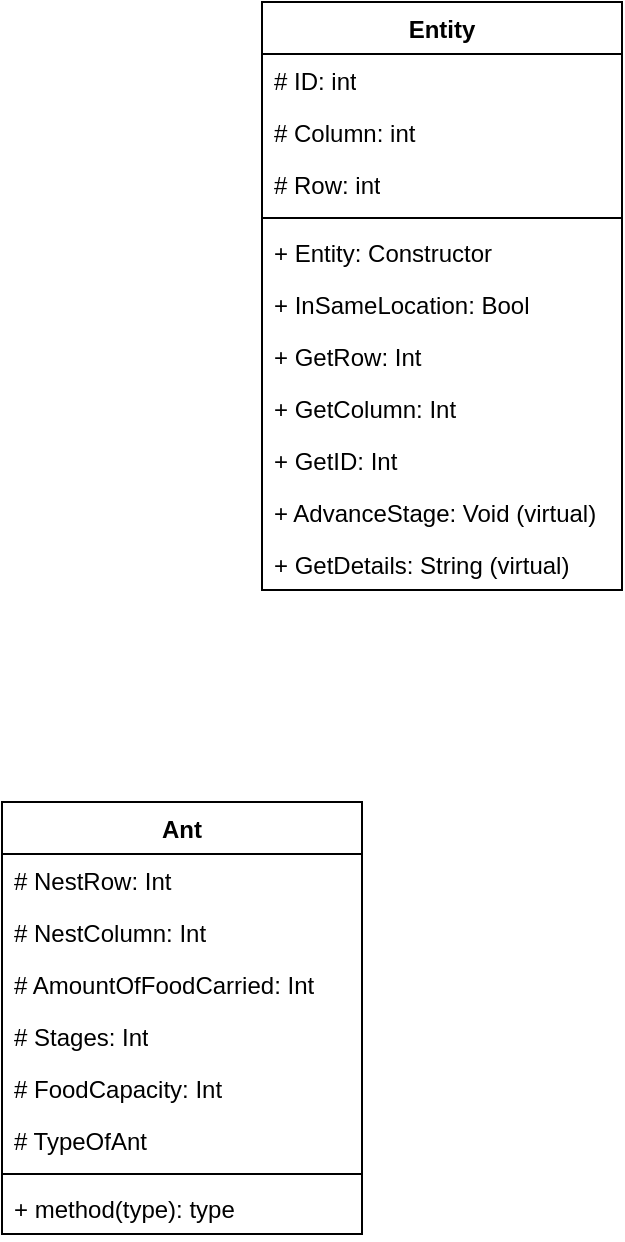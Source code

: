 <mxfile version="28.2.5">
  <diagram name="Page-1" id="xYkk1Latg6OwwjxB09yO">
    <mxGraphModel dx="866" dy="465" grid="1" gridSize="10" guides="1" tooltips="1" connect="1" arrows="1" fold="1" page="1" pageScale="1" pageWidth="850" pageHeight="1100" math="0" shadow="0">
      <root>
        <mxCell id="0" />
        <mxCell id="1" parent="0" />
        <mxCell id="FJYFKCmHfuNs8loGRJIJ-1" value="Entity" style="swimlane;fontStyle=1;align=center;verticalAlign=top;childLayout=stackLayout;horizontal=1;startSize=26;horizontalStack=0;resizeParent=1;resizeParentMax=0;resizeLast=0;collapsible=1;marginBottom=0;whiteSpace=wrap;html=1;" vertex="1" parent="1">
          <mxGeometry x="320" y="10" width="180" height="294" as="geometry" />
        </mxCell>
        <mxCell id="FJYFKCmHfuNs8loGRJIJ-6" value="# ID: int" style="text;strokeColor=none;fillColor=none;align=left;verticalAlign=top;spacingLeft=4;spacingRight=4;overflow=hidden;rotatable=0;points=[[0,0.5],[1,0.5]];portConstraint=eastwest;whiteSpace=wrap;html=1;" vertex="1" parent="FJYFKCmHfuNs8loGRJIJ-1">
          <mxGeometry y="26" width="180" height="26" as="geometry" />
        </mxCell>
        <mxCell id="FJYFKCmHfuNs8loGRJIJ-5" value="# Column: int" style="text;strokeColor=none;fillColor=none;align=left;verticalAlign=top;spacingLeft=4;spacingRight=4;overflow=hidden;rotatable=0;points=[[0,0.5],[1,0.5]];portConstraint=eastwest;whiteSpace=wrap;html=1;" vertex="1" parent="FJYFKCmHfuNs8loGRJIJ-1">
          <mxGeometry y="52" width="180" height="26" as="geometry" />
        </mxCell>
        <mxCell id="FJYFKCmHfuNs8loGRJIJ-2" value="# Row: int" style="text;strokeColor=none;fillColor=none;align=left;verticalAlign=top;spacingLeft=4;spacingRight=4;overflow=hidden;rotatable=0;points=[[0,0.5],[1,0.5]];portConstraint=eastwest;whiteSpace=wrap;html=1;" vertex="1" parent="FJYFKCmHfuNs8loGRJIJ-1">
          <mxGeometry y="78" width="180" height="26" as="geometry" />
        </mxCell>
        <mxCell id="FJYFKCmHfuNs8loGRJIJ-3" value="" style="line;strokeWidth=1;fillColor=none;align=left;verticalAlign=middle;spacingTop=-1;spacingLeft=3;spacingRight=3;rotatable=0;labelPosition=right;points=[];portConstraint=eastwest;strokeColor=inherit;" vertex="1" parent="FJYFKCmHfuNs8loGRJIJ-1">
          <mxGeometry y="104" width="180" height="8" as="geometry" />
        </mxCell>
        <mxCell id="FJYFKCmHfuNs8loGRJIJ-4" value="+ Entity: Constructor" style="text;strokeColor=none;fillColor=none;align=left;verticalAlign=top;spacingLeft=4;spacingRight=4;overflow=hidden;rotatable=0;points=[[0,0.5],[1,0.5]];portConstraint=eastwest;whiteSpace=wrap;html=1;" vertex="1" parent="FJYFKCmHfuNs8loGRJIJ-1">
          <mxGeometry y="112" width="180" height="26" as="geometry" />
        </mxCell>
        <mxCell id="FJYFKCmHfuNs8loGRJIJ-7" value="+ InSameLocation: Bool" style="text;strokeColor=none;fillColor=none;align=left;verticalAlign=top;spacingLeft=4;spacingRight=4;overflow=hidden;rotatable=0;points=[[0,0.5],[1,0.5]];portConstraint=eastwest;whiteSpace=wrap;html=1;" vertex="1" parent="FJYFKCmHfuNs8loGRJIJ-1">
          <mxGeometry y="138" width="180" height="26" as="geometry" />
        </mxCell>
        <mxCell id="FJYFKCmHfuNs8loGRJIJ-8" value="+ GetRow: Int" style="text;strokeColor=none;fillColor=none;align=left;verticalAlign=top;spacingLeft=4;spacingRight=4;overflow=hidden;rotatable=0;points=[[0,0.5],[1,0.5]];portConstraint=eastwest;whiteSpace=wrap;html=1;" vertex="1" parent="FJYFKCmHfuNs8loGRJIJ-1">
          <mxGeometry y="164" width="180" height="26" as="geometry" />
        </mxCell>
        <mxCell id="FJYFKCmHfuNs8loGRJIJ-9" value="+ GetColumn: Int" style="text;strokeColor=none;fillColor=none;align=left;verticalAlign=top;spacingLeft=4;spacingRight=4;overflow=hidden;rotatable=0;points=[[0,0.5],[1,0.5]];portConstraint=eastwest;whiteSpace=wrap;html=1;" vertex="1" parent="FJYFKCmHfuNs8loGRJIJ-1">
          <mxGeometry y="190" width="180" height="26" as="geometry" />
        </mxCell>
        <mxCell id="FJYFKCmHfuNs8loGRJIJ-10" value="+ GetID: Int" style="text;strokeColor=none;fillColor=none;align=left;verticalAlign=top;spacingLeft=4;spacingRight=4;overflow=hidden;rotatable=0;points=[[0,0.5],[1,0.5]];portConstraint=eastwest;whiteSpace=wrap;html=1;" vertex="1" parent="FJYFKCmHfuNs8loGRJIJ-1">
          <mxGeometry y="216" width="180" height="26" as="geometry" />
        </mxCell>
        <mxCell id="FJYFKCmHfuNs8loGRJIJ-11" value="+ AdvanceStage: Void (virtual)" style="text;strokeColor=none;fillColor=none;align=left;verticalAlign=top;spacingLeft=4;spacingRight=4;overflow=hidden;rotatable=0;points=[[0,0.5],[1,0.5]];portConstraint=eastwest;whiteSpace=wrap;html=1;" vertex="1" parent="FJYFKCmHfuNs8loGRJIJ-1">
          <mxGeometry y="242" width="180" height="26" as="geometry" />
        </mxCell>
        <mxCell id="FJYFKCmHfuNs8loGRJIJ-12" value="+ GetDetails: String (virtual)" style="text;strokeColor=none;fillColor=none;align=left;verticalAlign=top;spacingLeft=4;spacingRight=4;overflow=hidden;rotatable=0;points=[[0,0.5],[1,0.5]];portConstraint=eastwest;whiteSpace=wrap;html=1;" vertex="1" parent="FJYFKCmHfuNs8loGRJIJ-1">
          <mxGeometry y="268" width="180" height="26" as="geometry" />
        </mxCell>
        <mxCell id="FJYFKCmHfuNs8loGRJIJ-16" value="Ant" style="swimlane;fontStyle=1;align=center;verticalAlign=top;childLayout=stackLayout;horizontal=1;startSize=26;horizontalStack=0;resizeParent=1;resizeParentMax=0;resizeLast=0;collapsible=1;marginBottom=0;whiteSpace=wrap;html=1;" vertex="1" parent="1">
          <mxGeometry x="190" y="410" width="180" height="216" as="geometry" />
        </mxCell>
        <mxCell id="FJYFKCmHfuNs8loGRJIJ-25" value="# NestRow: Int" style="text;strokeColor=none;fillColor=none;align=left;verticalAlign=top;spacingLeft=4;spacingRight=4;overflow=hidden;rotatable=0;points=[[0,0.5],[1,0.5]];portConstraint=eastwest;whiteSpace=wrap;html=1;" vertex="1" parent="FJYFKCmHfuNs8loGRJIJ-16">
          <mxGeometry y="26" width="180" height="26" as="geometry" />
        </mxCell>
        <mxCell id="FJYFKCmHfuNs8loGRJIJ-24" value="# NestColumn: Int" style="text;strokeColor=none;fillColor=none;align=left;verticalAlign=top;spacingLeft=4;spacingRight=4;overflow=hidden;rotatable=0;points=[[0,0.5],[1,0.5]];portConstraint=eastwest;whiteSpace=wrap;html=1;" vertex="1" parent="FJYFKCmHfuNs8loGRJIJ-16">
          <mxGeometry y="52" width="180" height="26" as="geometry" />
        </mxCell>
        <mxCell id="FJYFKCmHfuNs8loGRJIJ-23" value="# AmountOfFoodCarried: Int" style="text;strokeColor=none;fillColor=none;align=left;verticalAlign=top;spacingLeft=4;spacingRight=4;overflow=hidden;rotatable=0;points=[[0,0.5],[1,0.5]];portConstraint=eastwest;whiteSpace=wrap;html=1;" vertex="1" parent="FJYFKCmHfuNs8loGRJIJ-16">
          <mxGeometry y="78" width="180" height="26" as="geometry" />
        </mxCell>
        <mxCell id="FJYFKCmHfuNs8loGRJIJ-22" value="# Stages: Int" style="text;strokeColor=none;fillColor=none;align=left;verticalAlign=top;spacingLeft=4;spacingRight=4;overflow=hidden;rotatable=0;points=[[0,0.5],[1,0.5]];portConstraint=eastwest;whiteSpace=wrap;html=1;" vertex="1" parent="FJYFKCmHfuNs8loGRJIJ-16">
          <mxGeometry y="104" width="180" height="26" as="geometry" />
        </mxCell>
        <mxCell id="FJYFKCmHfuNs8loGRJIJ-21" value="# FoodCapacity: Int" style="text;strokeColor=none;fillColor=none;align=left;verticalAlign=top;spacingLeft=4;spacingRight=4;overflow=hidden;rotatable=0;points=[[0,0.5],[1,0.5]];portConstraint=eastwest;whiteSpace=wrap;html=1;" vertex="1" parent="FJYFKCmHfuNs8loGRJIJ-16">
          <mxGeometry y="130" width="180" height="26" as="geometry" />
        </mxCell>
        <mxCell id="FJYFKCmHfuNs8loGRJIJ-20" value="# TypeOfAnt" style="text;strokeColor=none;fillColor=none;align=left;verticalAlign=top;spacingLeft=4;spacingRight=4;overflow=hidden;rotatable=0;points=[[0,0.5],[1,0.5]];portConstraint=eastwest;whiteSpace=wrap;html=1;" vertex="1" parent="FJYFKCmHfuNs8loGRJIJ-16">
          <mxGeometry y="156" width="180" height="26" as="geometry" />
        </mxCell>
        <mxCell id="FJYFKCmHfuNs8loGRJIJ-18" value="" style="line;strokeWidth=1;fillColor=none;align=left;verticalAlign=middle;spacingTop=-1;spacingLeft=3;spacingRight=3;rotatable=0;labelPosition=right;points=[];portConstraint=eastwest;strokeColor=inherit;" vertex="1" parent="FJYFKCmHfuNs8loGRJIJ-16">
          <mxGeometry y="182" width="180" height="8" as="geometry" />
        </mxCell>
        <mxCell id="FJYFKCmHfuNs8loGRJIJ-19" value="+ method(type): type" style="text;strokeColor=none;fillColor=none;align=left;verticalAlign=top;spacingLeft=4;spacingRight=4;overflow=hidden;rotatable=0;points=[[0,0.5],[1,0.5]];portConstraint=eastwest;whiteSpace=wrap;html=1;" vertex="1" parent="FJYFKCmHfuNs8loGRJIJ-16">
          <mxGeometry y="190" width="180" height="26" as="geometry" />
        </mxCell>
      </root>
    </mxGraphModel>
  </diagram>
</mxfile>
